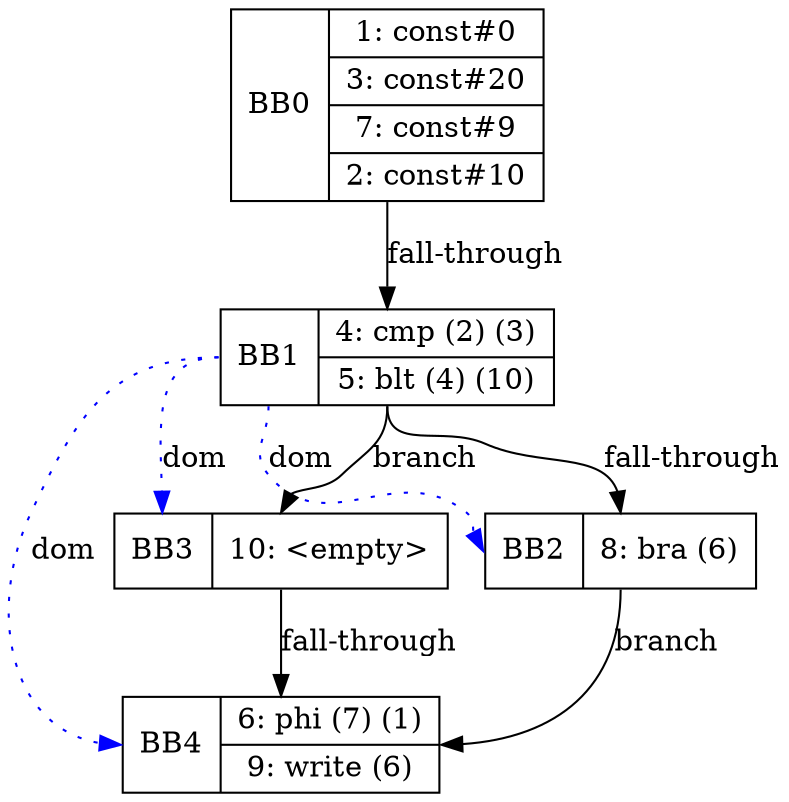 digraph main {
 bb0 [shape=record,label="<b>BB0| {1: const#0|3: const#20|7: const#9|2: const#10}"];
	bb1 [shape=record,label="<b>BB1| {4: cmp (2) (3)|5: blt (4) (10)}"];
	bb2 [shape=record,label="<b>BB2| {8: bra (6)}"];
	bb3 [shape=record,label="<b>BB3| {10: \<empty\>}"];
	bb4 [shape=record,label="<b>BB4| {6: phi (7) (1)|9: write (6)}"];
bb0:s -> bb1:n [label="fall-through"]
bb1:s -> bb2:n [label="fall-through"]
bb1:b -> bb2:b [color=blue, style=dotted, label="dom"]
bb1:s -> bb3:n [label="branch"]
bb1:b -> bb3:b [color=blue, style=dotted, label="dom"]
bb1:b -> bb4:b [color=blue, style=dotted, label="dom"]
bb2:s -> bb4:e [label="branch"]
bb3:s -> bb4:n [label="fall-through"]
}
